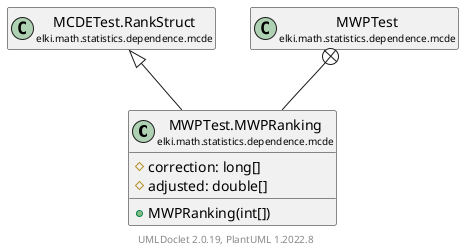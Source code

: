 @startuml
    remove .*\.(Instance|Par|Parameterizer|Factory)$
    set namespaceSeparator none
    hide empty fields
    hide empty methods

    class "<size:14>MWPTest.MWPRanking\n<size:10>elki.math.statistics.dependence.mcde" as elki.math.statistics.dependence.mcde.MWPTest.MWPRanking [[MWPTest.MWPRanking.html]] {
        #correction: long[]
        #adjusted: double[]
        +MWPRanking(int[])
    }

    class "<size:14>MCDETest.RankStruct\n<size:10>elki.math.statistics.dependence.mcde" as elki.math.statistics.dependence.mcde.MCDETest.RankStruct [[MCDETest.RankStruct.html]]
    class "<size:14>MWPTest\n<size:10>elki.math.statistics.dependence.mcde" as elki.math.statistics.dependence.mcde.MWPTest [[MWPTest.html]]

    elki.math.statistics.dependence.mcde.MCDETest.RankStruct <|-- elki.math.statistics.dependence.mcde.MWPTest.MWPRanking
    elki.math.statistics.dependence.mcde.MWPTest +-- elki.math.statistics.dependence.mcde.MWPTest.MWPRanking

    center footer UMLDoclet 2.0.19, PlantUML 1.2022.8
@enduml
